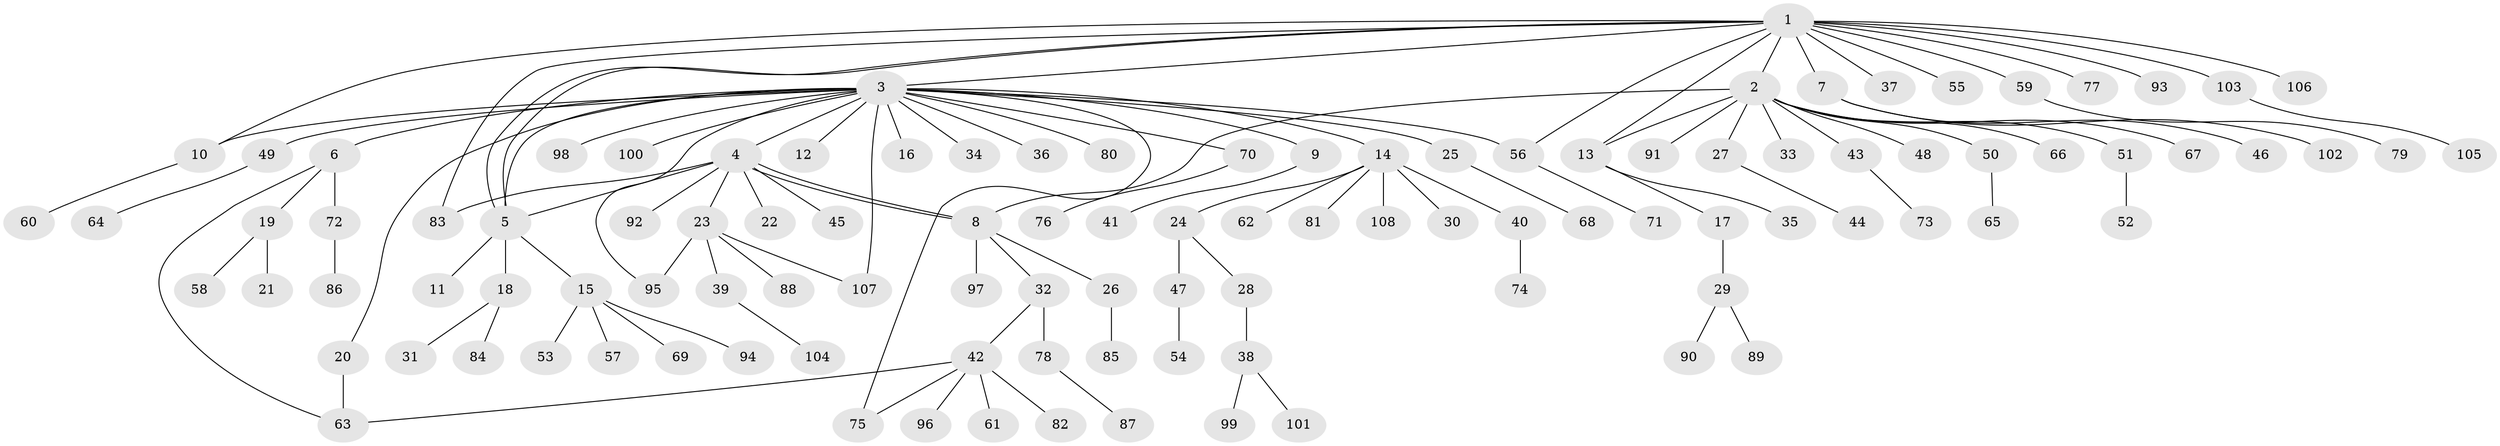// coarse degree distribution, {1: 0.875, 3: 0.0625, 19: 0.03125, 9: 0.03125}
// Generated by graph-tools (version 1.1) at 2025/51/03/04/25 21:51:49]
// undirected, 108 vertices, 121 edges
graph export_dot {
graph [start="1"]
  node [color=gray90,style=filled];
  1;
  2;
  3;
  4;
  5;
  6;
  7;
  8;
  9;
  10;
  11;
  12;
  13;
  14;
  15;
  16;
  17;
  18;
  19;
  20;
  21;
  22;
  23;
  24;
  25;
  26;
  27;
  28;
  29;
  30;
  31;
  32;
  33;
  34;
  35;
  36;
  37;
  38;
  39;
  40;
  41;
  42;
  43;
  44;
  45;
  46;
  47;
  48;
  49;
  50;
  51;
  52;
  53;
  54;
  55;
  56;
  57;
  58;
  59;
  60;
  61;
  62;
  63;
  64;
  65;
  66;
  67;
  68;
  69;
  70;
  71;
  72;
  73;
  74;
  75;
  76;
  77;
  78;
  79;
  80;
  81;
  82;
  83;
  84;
  85;
  86;
  87;
  88;
  89;
  90;
  91;
  92;
  93;
  94;
  95;
  96;
  97;
  98;
  99;
  100;
  101;
  102;
  103;
  104;
  105;
  106;
  107;
  108;
  1 -- 2;
  1 -- 3;
  1 -- 5;
  1 -- 5;
  1 -- 7;
  1 -- 10;
  1 -- 13;
  1 -- 37;
  1 -- 55;
  1 -- 56;
  1 -- 59;
  1 -- 77;
  1 -- 83;
  1 -- 93;
  1 -- 103;
  1 -- 106;
  2 -- 8;
  2 -- 13;
  2 -- 27;
  2 -- 33;
  2 -- 43;
  2 -- 48;
  2 -- 50;
  2 -- 51;
  2 -- 66;
  2 -- 67;
  2 -- 91;
  3 -- 4;
  3 -- 5;
  3 -- 6;
  3 -- 9;
  3 -- 10;
  3 -- 12;
  3 -- 14;
  3 -- 16;
  3 -- 20;
  3 -- 25;
  3 -- 34;
  3 -- 36;
  3 -- 49;
  3 -- 56;
  3 -- 70;
  3 -- 75;
  3 -- 80;
  3 -- 95;
  3 -- 98;
  3 -- 100;
  3 -- 107;
  4 -- 5;
  4 -- 8;
  4 -- 8;
  4 -- 22;
  4 -- 23;
  4 -- 45;
  4 -- 83;
  4 -- 92;
  5 -- 11;
  5 -- 15;
  5 -- 18;
  6 -- 19;
  6 -- 63;
  6 -- 72;
  7 -- 46;
  7 -- 102;
  8 -- 26;
  8 -- 32;
  8 -- 97;
  9 -- 41;
  10 -- 60;
  13 -- 17;
  13 -- 35;
  14 -- 24;
  14 -- 30;
  14 -- 40;
  14 -- 62;
  14 -- 81;
  14 -- 108;
  15 -- 53;
  15 -- 57;
  15 -- 69;
  15 -- 94;
  17 -- 29;
  18 -- 31;
  18 -- 84;
  19 -- 21;
  19 -- 58;
  20 -- 63;
  23 -- 39;
  23 -- 88;
  23 -- 95;
  23 -- 107;
  24 -- 28;
  24 -- 47;
  25 -- 68;
  26 -- 85;
  27 -- 44;
  28 -- 38;
  29 -- 89;
  29 -- 90;
  32 -- 42;
  32 -- 78;
  38 -- 99;
  38 -- 101;
  39 -- 104;
  40 -- 74;
  42 -- 61;
  42 -- 63;
  42 -- 75;
  42 -- 82;
  42 -- 96;
  43 -- 73;
  47 -- 54;
  49 -- 64;
  50 -- 65;
  51 -- 52;
  56 -- 71;
  59 -- 79;
  70 -- 76;
  72 -- 86;
  78 -- 87;
  103 -- 105;
}
